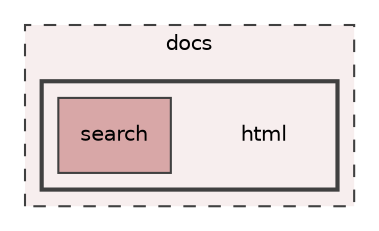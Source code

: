 digraph "docs/html"
{
 // LATEX_PDF_SIZE
  edge [fontname="Helvetica",fontsize="10",labelfontname="Helvetica",labelfontsize="10"];
  node [fontname="Helvetica",fontsize="10",shape=record];
  compound=true
  subgraph clusterdir_49e56c817e5e54854c35e136979f97ca {
    graph [ bgcolor="#f7eeee", pencolor="grey25", style="filled,dashed,", label="docs", fontname="Helvetica", fontsize="10", URL="dir_49e56c817e5e54854c35e136979f97ca.html"]
  subgraph clusterdir_9cba3ccb450b89ac6f0c2a18abcbadf0 {
    graph [ bgcolor="#f7eeee", pencolor="grey25", style="filled,bold,", label="", fontname="Helvetica", fontsize="10", URL="dir_9cba3ccb450b89ac6f0c2a18abcbadf0.html"]
    dir_9cba3ccb450b89ac6f0c2a18abcbadf0 [shape=plaintext, label="html"];
  dir_d041291c03f2c20465841b6aca0b69a5 [shape=box, label="search", style="filled,", fillcolor="#d8a7a7", color="grey25", URL="dir_d041291c03f2c20465841b6aca0b69a5.html"];
  }
  }
}
